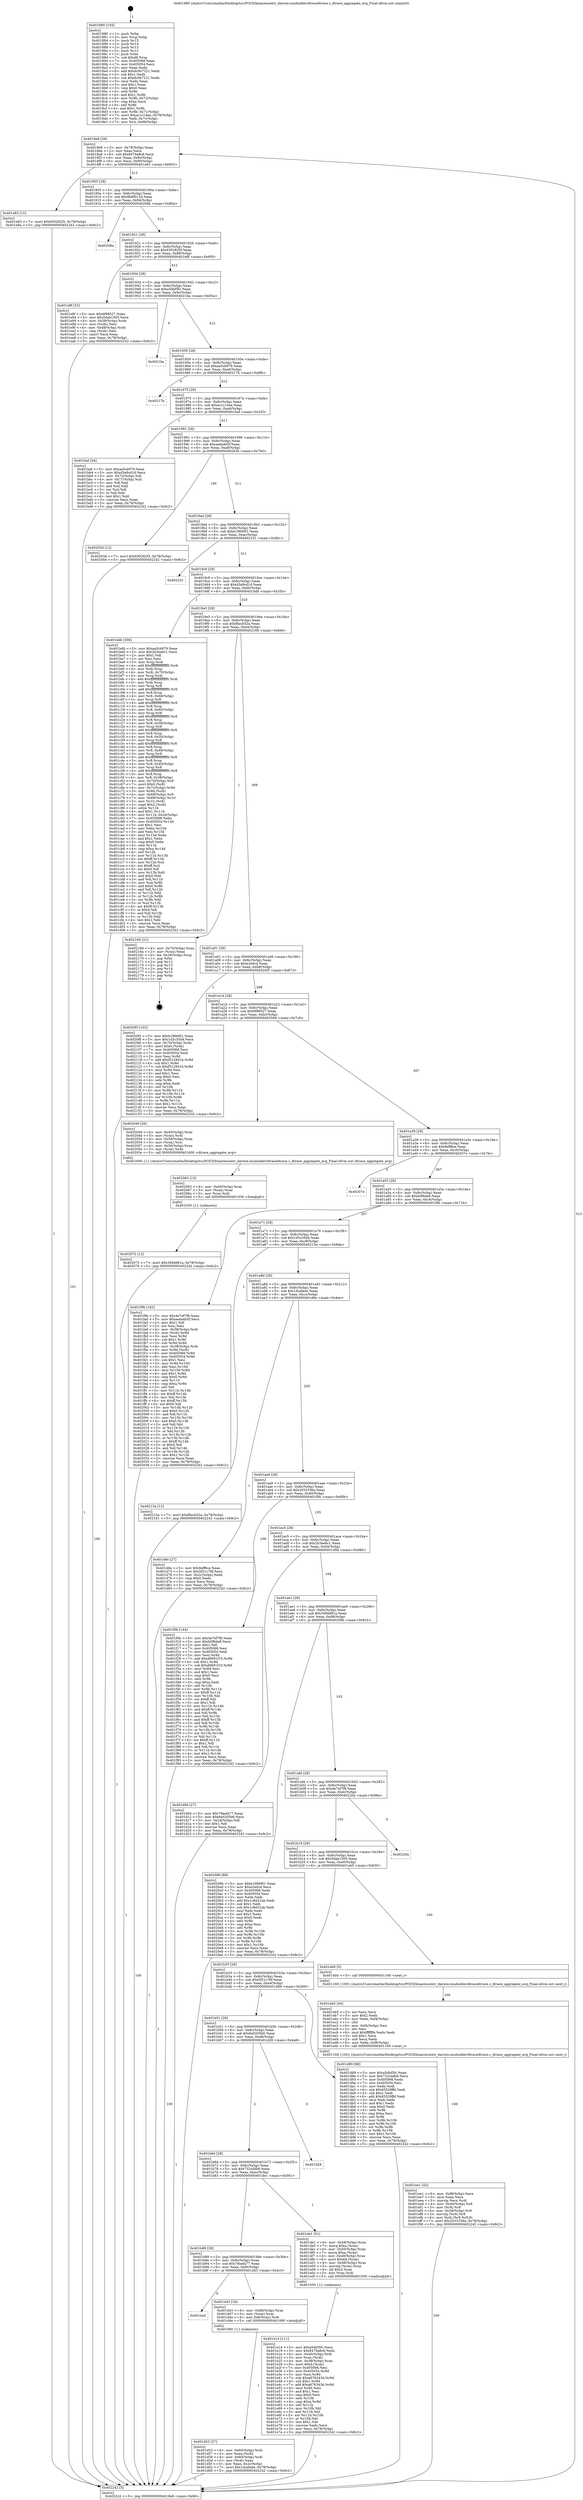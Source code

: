 digraph "0x401880" {
  label = "0x401880 (/mnt/c/Users/mathe/Desktop/tcc/POCII/binaries/extr_darwin-xnubsddevdtracedtrace.c_dtrace_aggregate_avg_Final-ollvm.out::main(0))"
  labelloc = "t"
  node[shape=record]

  Entry [label="",width=0.3,height=0.3,shape=circle,fillcolor=black,style=filled]
  "0x4018e8" [label="{
     0x4018e8 [29]\l
     | [instrs]\l
     &nbsp;&nbsp;0x4018e8 \<+3\>: mov -0x78(%rbp),%eax\l
     &nbsp;&nbsp;0x4018eb \<+2\>: mov %eax,%ecx\l
     &nbsp;&nbsp;0x4018ed \<+6\>: sub $0x8479a8c8,%ecx\l
     &nbsp;&nbsp;0x4018f3 \<+6\>: mov %eax,-0x8c(%rbp)\l
     &nbsp;&nbsp;0x4018f9 \<+6\>: mov %ecx,-0x90(%rbp)\l
     &nbsp;&nbsp;0x4018ff \<+6\>: je 0000000000401e83 \<main+0x603\>\l
  }"]
  "0x401e83" [label="{
     0x401e83 [12]\l
     | [instrs]\l
     &nbsp;&nbsp;0x401e83 \<+7\>: movl $0x930282f3,-0x78(%rbp)\l
     &nbsp;&nbsp;0x401e8a \<+5\>: jmp 0000000000402242 \<main+0x9c2\>\l
  }"]
  "0x401905" [label="{
     0x401905 [28]\l
     | [instrs]\l
     &nbsp;&nbsp;0x401905 \<+5\>: jmp 000000000040190a \<main+0x8a\>\l
     &nbsp;&nbsp;0x40190a \<+6\>: mov -0x8c(%rbp),%eax\l
     &nbsp;&nbsp;0x401910 \<+5\>: sub $0x8b8f013d,%eax\l
     &nbsp;&nbsp;0x401915 \<+6\>: mov %eax,-0x94(%rbp)\l
     &nbsp;&nbsp;0x40191b \<+6\>: je 000000000040208a \<main+0x80a\>\l
  }"]
  Exit [label="",width=0.3,height=0.3,shape=circle,fillcolor=black,style=filled,peripheries=2]
  "0x40208a" [label="{
     0x40208a\l
  }", style=dashed]
  "0x401921" [label="{
     0x401921 [28]\l
     | [instrs]\l
     &nbsp;&nbsp;0x401921 \<+5\>: jmp 0000000000401926 \<main+0xa6\>\l
     &nbsp;&nbsp;0x401926 \<+6\>: mov -0x8c(%rbp),%eax\l
     &nbsp;&nbsp;0x40192c \<+5\>: sub $0x930282f3,%eax\l
     &nbsp;&nbsp;0x401931 \<+6\>: mov %eax,-0x98(%rbp)\l
     &nbsp;&nbsp;0x401937 \<+6\>: je 0000000000401e8f \<main+0x60f\>\l
  }"]
  "0x402072" [label="{
     0x402072 [12]\l
     | [instrs]\l
     &nbsp;&nbsp;0x402072 \<+7\>: movl $0x349dd81a,-0x78(%rbp)\l
     &nbsp;&nbsp;0x402079 \<+5\>: jmp 0000000000402242 \<main+0x9c2\>\l
  }"]
  "0x401e8f" [label="{
     0x401e8f [33]\l
     | [instrs]\l
     &nbsp;&nbsp;0x401e8f \<+5\>: mov $0x6f98527,%eax\l
     &nbsp;&nbsp;0x401e94 \<+5\>: mov $0x5dab1505,%ecx\l
     &nbsp;&nbsp;0x401e99 \<+4\>: mov -0x38(%rbp),%rdx\l
     &nbsp;&nbsp;0x401e9d \<+2\>: mov (%rdx),%esi\l
     &nbsp;&nbsp;0x401e9f \<+4\>: mov -0x48(%rbp),%rdx\l
     &nbsp;&nbsp;0x401ea3 \<+2\>: cmp (%rdx),%esi\l
     &nbsp;&nbsp;0x401ea5 \<+3\>: cmovl %ecx,%eax\l
     &nbsp;&nbsp;0x401ea8 \<+3\>: mov %eax,-0x78(%rbp)\l
     &nbsp;&nbsp;0x401eab \<+5\>: jmp 0000000000402242 \<main+0x9c2\>\l
  }"]
  "0x40193d" [label="{
     0x40193d [28]\l
     | [instrs]\l
     &nbsp;&nbsp;0x40193d \<+5\>: jmp 0000000000401942 \<main+0xc2\>\l
     &nbsp;&nbsp;0x401942 \<+6\>: mov -0x8c(%rbp),%eax\l
     &nbsp;&nbsp;0x401948 \<+5\>: sub $0xa5dbf5fc,%eax\l
     &nbsp;&nbsp;0x40194d \<+6\>: mov %eax,-0x9c(%rbp)\l
     &nbsp;&nbsp;0x401953 \<+6\>: je 00000000004021ba \<main+0x93a\>\l
  }"]
  "0x402063" [label="{
     0x402063 [15]\l
     | [instrs]\l
     &nbsp;&nbsp;0x402063 \<+4\>: mov -0x40(%rbp),%rax\l
     &nbsp;&nbsp;0x402067 \<+3\>: mov (%rax),%rax\l
     &nbsp;&nbsp;0x40206a \<+3\>: mov %rax,%rdi\l
     &nbsp;&nbsp;0x40206d \<+5\>: call 0000000000401030 \<free@plt\>\l
     | [calls]\l
     &nbsp;&nbsp;0x401030 \{1\} (unknown)\l
  }"]
  "0x4021ba" [label="{
     0x4021ba\l
  }", style=dashed]
  "0x401959" [label="{
     0x401959 [28]\l
     | [instrs]\l
     &nbsp;&nbsp;0x401959 \<+5\>: jmp 000000000040195e \<main+0xde\>\l
     &nbsp;&nbsp;0x40195e \<+6\>: mov -0x8c(%rbp),%eax\l
     &nbsp;&nbsp;0x401964 \<+5\>: sub $0xaa5cb979,%eax\l
     &nbsp;&nbsp;0x401969 \<+6\>: mov %eax,-0xa0(%rbp)\l
     &nbsp;&nbsp;0x40196f \<+6\>: je 000000000040217b \<main+0x8fb\>\l
  }"]
  "0x401ee1" [label="{
     0x401ee1 [42]\l
     | [instrs]\l
     &nbsp;&nbsp;0x401ee1 \<+6\>: mov -0xf8(%rbp),%ecx\l
     &nbsp;&nbsp;0x401ee7 \<+3\>: imul %eax,%ecx\l
     &nbsp;&nbsp;0x401eea \<+3\>: movslq %ecx,%rdi\l
     &nbsp;&nbsp;0x401eed \<+4\>: mov -0x40(%rbp),%r8\l
     &nbsp;&nbsp;0x401ef1 \<+3\>: mov (%r8),%r8\l
     &nbsp;&nbsp;0x401ef4 \<+4\>: mov -0x38(%rbp),%r9\l
     &nbsp;&nbsp;0x401ef8 \<+3\>: movslq (%r9),%r9\l
     &nbsp;&nbsp;0x401efb \<+4\>: mov %rdi,(%r8,%r9,8)\l
     &nbsp;&nbsp;0x401eff \<+7\>: movl $0x2033336a,-0x78(%rbp)\l
     &nbsp;&nbsp;0x401f06 \<+5\>: jmp 0000000000402242 \<main+0x9c2\>\l
  }"]
  "0x40217b" [label="{
     0x40217b\l
  }", style=dashed]
  "0x401975" [label="{
     0x401975 [28]\l
     | [instrs]\l
     &nbsp;&nbsp;0x401975 \<+5\>: jmp 000000000040197a \<main+0xfa\>\l
     &nbsp;&nbsp;0x40197a \<+6\>: mov -0x8c(%rbp),%eax\l
     &nbsp;&nbsp;0x401980 \<+5\>: sub $0xac1c14ee,%eax\l
     &nbsp;&nbsp;0x401985 \<+6\>: mov %eax,-0xa4(%rbp)\l
     &nbsp;&nbsp;0x40198b \<+6\>: je 0000000000401baf \<main+0x32f\>\l
  }"]
  "0x401eb5" [label="{
     0x401eb5 [44]\l
     | [instrs]\l
     &nbsp;&nbsp;0x401eb5 \<+2\>: xor %ecx,%ecx\l
     &nbsp;&nbsp;0x401eb7 \<+5\>: mov $0x2,%edx\l
     &nbsp;&nbsp;0x401ebc \<+6\>: mov %edx,-0xf4(%rbp)\l
     &nbsp;&nbsp;0x401ec2 \<+1\>: cltd\l
     &nbsp;&nbsp;0x401ec3 \<+6\>: mov -0xf4(%rbp),%esi\l
     &nbsp;&nbsp;0x401ec9 \<+2\>: idiv %esi\l
     &nbsp;&nbsp;0x401ecb \<+6\>: imul $0xfffffffe,%edx,%edx\l
     &nbsp;&nbsp;0x401ed1 \<+3\>: sub $0x1,%ecx\l
     &nbsp;&nbsp;0x401ed4 \<+2\>: sub %ecx,%edx\l
     &nbsp;&nbsp;0x401ed6 \<+6\>: mov %edx,-0xf8(%rbp)\l
     &nbsp;&nbsp;0x401edc \<+5\>: call 0000000000401160 \<next_i\>\l
     | [calls]\l
     &nbsp;&nbsp;0x401160 \{100\} (/mnt/c/Users/mathe/Desktop/tcc/POCII/binaries/extr_darwin-xnubsddevdtracedtrace.c_dtrace_aggregate_avg_Final-ollvm.out::next_i)\l
  }"]
  "0x401baf" [label="{
     0x401baf [44]\l
     | [instrs]\l
     &nbsp;&nbsp;0x401baf \<+5\>: mov $0xaa5cb979,%eax\l
     &nbsp;&nbsp;0x401bb4 \<+5\>: mov $0xd3a9cd1d,%ecx\l
     &nbsp;&nbsp;0x401bb9 \<+3\>: mov -0x72(%rbp),%dl\l
     &nbsp;&nbsp;0x401bbc \<+4\>: mov -0x71(%rbp),%sil\l
     &nbsp;&nbsp;0x401bc0 \<+3\>: mov %dl,%dil\l
     &nbsp;&nbsp;0x401bc3 \<+3\>: and %sil,%dil\l
     &nbsp;&nbsp;0x401bc6 \<+3\>: xor %sil,%dl\l
     &nbsp;&nbsp;0x401bc9 \<+3\>: or %dl,%dil\l
     &nbsp;&nbsp;0x401bcc \<+4\>: test $0x1,%dil\l
     &nbsp;&nbsp;0x401bd0 \<+3\>: cmovne %ecx,%eax\l
     &nbsp;&nbsp;0x401bd3 \<+3\>: mov %eax,-0x78(%rbp)\l
     &nbsp;&nbsp;0x401bd6 \<+5\>: jmp 0000000000402242 \<main+0x9c2\>\l
  }"]
  "0x401991" [label="{
     0x401991 [28]\l
     | [instrs]\l
     &nbsp;&nbsp;0x401991 \<+5\>: jmp 0000000000401996 \<main+0x116\>\l
     &nbsp;&nbsp;0x401996 \<+6\>: mov -0x8c(%rbp),%eax\l
     &nbsp;&nbsp;0x40199c \<+5\>: sub $0xaeda4b5f,%eax\l
     &nbsp;&nbsp;0x4019a1 \<+6\>: mov %eax,-0xa8(%rbp)\l
     &nbsp;&nbsp;0x4019a7 \<+6\>: je 000000000040203d \<main+0x7bd\>\l
  }"]
  "0x402242" [label="{
     0x402242 [5]\l
     | [instrs]\l
     &nbsp;&nbsp;0x402242 \<+5\>: jmp 00000000004018e8 \<main+0x68\>\l
  }"]
  "0x401880" [label="{
     0x401880 [104]\l
     | [instrs]\l
     &nbsp;&nbsp;0x401880 \<+1\>: push %rbp\l
     &nbsp;&nbsp;0x401881 \<+3\>: mov %rsp,%rbp\l
     &nbsp;&nbsp;0x401884 \<+2\>: push %r15\l
     &nbsp;&nbsp;0x401886 \<+2\>: push %r14\l
     &nbsp;&nbsp;0x401888 \<+2\>: push %r13\l
     &nbsp;&nbsp;0x40188a \<+2\>: push %r12\l
     &nbsp;&nbsp;0x40188c \<+1\>: push %rbx\l
     &nbsp;&nbsp;0x40188d \<+7\>: sub $0xd8,%rsp\l
     &nbsp;&nbsp;0x401894 \<+7\>: mov 0x405068,%eax\l
     &nbsp;&nbsp;0x40189b \<+7\>: mov 0x405054,%ecx\l
     &nbsp;&nbsp;0x4018a2 \<+2\>: mov %eax,%edx\l
     &nbsp;&nbsp;0x4018a4 \<+6\>: add $0xdc0b7221,%edx\l
     &nbsp;&nbsp;0x4018aa \<+3\>: sub $0x1,%edx\l
     &nbsp;&nbsp;0x4018ad \<+6\>: sub $0xdc0b7221,%edx\l
     &nbsp;&nbsp;0x4018b3 \<+3\>: imul %edx,%eax\l
     &nbsp;&nbsp;0x4018b6 \<+3\>: and $0x1,%eax\l
     &nbsp;&nbsp;0x4018b9 \<+3\>: cmp $0x0,%eax\l
     &nbsp;&nbsp;0x4018bc \<+4\>: sete %r8b\l
     &nbsp;&nbsp;0x4018c0 \<+4\>: and $0x1,%r8b\l
     &nbsp;&nbsp;0x4018c4 \<+4\>: mov %r8b,-0x72(%rbp)\l
     &nbsp;&nbsp;0x4018c8 \<+3\>: cmp $0xa,%ecx\l
     &nbsp;&nbsp;0x4018cb \<+4\>: setl %r8b\l
     &nbsp;&nbsp;0x4018cf \<+4\>: and $0x1,%r8b\l
     &nbsp;&nbsp;0x4018d3 \<+4\>: mov %r8b,-0x71(%rbp)\l
     &nbsp;&nbsp;0x4018d7 \<+7\>: movl $0xac1c14ee,-0x78(%rbp)\l
     &nbsp;&nbsp;0x4018de \<+3\>: mov %edi,-0x7c(%rbp)\l
     &nbsp;&nbsp;0x4018e1 \<+7\>: mov %rsi,-0x88(%rbp)\l
  }"]
  "0x401e14" [label="{
     0x401e14 [111]\l
     | [instrs]\l
     &nbsp;&nbsp;0x401e14 \<+5\>: mov $0xa5dbf5fc,%ecx\l
     &nbsp;&nbsp;0x401e19 \<+5\>: mov $0x8479a8c8,%edx\l
     &nbsp;&nbsp;0x401e1e \<+4\>: mov -0x40(%rbp),%rdi\l
     &nbsp;&nbsp;0x401e22 \<+3\>: mov %rax,(%rdi)\l
     &nbsp;&nbsp;0x401e25 \<+4\>: mov -0x38(%rbp),%rax\l
     &nbsp;&nbsp;0x401e29 \<+6\>: movl $0x0,(%rax)\l
     &nbsp;&nbsp;0x401e2f \<+7\>: mov 0x405068,%esi\l
     &nbsp;&nbsp;0x401e36 \<+8\>: mov 0x405054,%r8d\l
     &nbsp;&nbsp;0x401e3e \<+3\>: mov %esi,%r9d\l
     &nbsp;&nbsp;0x401e41 \<+7\>: sub $0xa676343d,%r9d\l
     &nbsp;&nbsp;0x401e48 \<+4\>: sub $0x1,%r9d\l
     &nbsp;&nbsp;0x401e4c \<+7\>: add $0xa676343d,%r9d\l
     &nbsp;&nbsp;0x401e53 \<+4\>: imul %r9d,%esi\l
     &nbsp;&nbsp;0x401e57 \<+3\>: and $0x1,%esi\l
     &nbsp;&nbsp;0x401e5a \<+3\>: cmp $0x0,%esi\l
     &nbsp;&nbsp;0x401e5d \<+4\>: sete %r10b\l
     &nbsp;&nbsp;0x401e61 \<+4\>: cmp $0xa,%r8d\l
     &nbsp;&nbsp;0x401e65 \<+4\>: setl %r11b\l
     &nbsp;&nbsp;0x401e69 \<+3\>: mov %r10b,%bl\l
     &nbsp;&nbsp;0x401e6c \<+3\>: and %r11b,%bl\l
     &nbsp;&nbsp;0x401e6f \<+3\>: xor %r11b,%r10b\l
     &nbsp;&nbsp;0x401e72 \<+3\>: or %r10b,%bl\l
     &nbsp;&nbsp;0x401e75 \<+3\>: test $0x1,%bl\l
     &nbsp;&nbsp;0x401e78 \<+3\>: cmovne %edx,%ecx\l
     &nbsp;&nbsp;0x401e7b \<+3\>: mov %ecx,-0x78(%rbp)\l
     &nbsp;&nbsp;0x401e7e \<+5\>: jmp 0000000000402242 \<main+0x9c2\>\l
  }"]
  "0x40203d" [label="{
     0x40203d [12]\l
     | [instrs]\l
     &nbsp;&nbsp;0x40203d \<+7\>: movl $0x930282f3,-0x78(%rbp)\l
     &nbsp;&nbsp;0x402044 \<+5\>: jmp 0000000000402242 \<main+0x9c2\>\l
  }"]
  "0x4019ad" [label="{
     0x4019ad [28]\l
     | [instrs]\l
     &nbsp;&nbsp;0x4019ad \<+5\>: jmp 00000000004019b2 \<main+0x132\>\l
     &nbsp;&nbsp;0x4019b2 \<+6\>: mov -0x8c(%rbp),%eax\l
     &nbsp;&nbsp;0x4019b8 \<+5\>: sub $0xb1966f01,%eax\l
     &nbsp;&nbsp;0x4019bd \<+6\>: mov %eax,-0xac(%rbp)\l
     &nbsp;&nbsp;0x4019c3 \<+6\>: je 0000000000402231 \<main+0x9b1\>\l
  }"]
  "0x401d53" [label="{
     0x401d53 [27]\l
     | [instrs]\l
     &nbsp;&nbsp;0x401d53 \<+4\>: mov -0x60(%rbp),%rdi\l
     &nbsp;&nbsp;0x401d57 \<+2\>: mov %eax,(%rdi)\l
     &nbsp;&nbsp;0x401d59 \<+4\>: mov -0x60(%rbp),%rdi\l
     &nbsp;&nbsp;0x401d5d \<+2\>: mov (%rdi),%eax\l
     &nbsp;&nbsp;0x401d5f \<+3\>: mov %eax,-0x2c(%rbp)\l
     &nbsp;&nbsp;0x401d62 \<+7\>: movl $0x1dcafade,-0x78(%rbp)\l
     &nbsp;&nbsp;0x401d69 \<+5\>: jmp 0000000000402242 \<main+0x9c2\>\l
  }"]
  "0x402231" [label="{
     0x402231\l
  }", style=dashed]
  "0x4019c9" [label="{
     0x4019c9 [28]\l
     | [instrs]\l
     &nbsp;&nbsp;0x4019c9 \<+5\>: jmp 00000000004019ce \<main+0x14e\>\l
     &nbsp;&nbsp;0x4019ce \<+6\>: mov -0x8c(%rbp),%eax\l
     &nbsp;&nbsp;0x4019d4 \<+5\>: sub $0xd3a9cd1d,%eax\l
     &nbsp;&nbsp;0x4019d9 \<+6\>: mov %eax,-0xb0(%rbp)\l
     &nbsp;&nbsp;0x4019df \<+6\>: je 0000000000401bdb \<main+0x35b\>\l
  }"]
  "0x401ba5" [label="{
     0x401ba5\l
  }", style=dashed]
  "0x401bdb" [label="{
     0x401bdb [306]\l
     | [instrs]\l
     &nbsp;&nbsp;0x401bdb \<+5\>: mov $0xaa5cb979,%eax\l
     &nbsp;&nbsp;0x401be0 \<+5\>: mov $0x2b3ea6c1,%ecx\l
     &nbsp;&nbsp;0x401be5 \<+2\>: mov $0x1,%dl\l
     &nbsp;&nbsp;0x401be7 \<+2\>: xor %esi,%esi\l
     &nbsp;&nbsp;0x401be9 \<+3\>: mov %rsp,%rdi\l
     &nbsp;&nbsp;0x401bec \<+4\>: add $0xfffffffffffffff0,%rdi\l
     &nbsp;&nbsp;0x401bf0 \<+3\>: mov %rdi,%rsp\l
     &nbsp;&nbsp;0x401bf3 \<+4\>: mov %rdi,-0x70(%rbp)\l
     &nbsp;&nbsp;0x401bf7 \<+3\>: mov %rsp,%rdi\l
     &nbsp;&nbsp;0x401bfa \<+4\>: add $0xfffffffffffffff0,%rdi\l
     &nbsp;&nbsp;0x401bfe \<+3\>: mov %rdi,%rsp\l
     &nbsp;&nbsp;0x401c01 \<+3\>: mov %rsp,%r8\l
     &nbsp;&nbsp;0x401c04 \<+4\>: add $0xfffffffffffffff0,%r8\l
     &nbsp;&nbsp;0x401c08 \<+3\>: mov %r8,%rsp\l
     &nbsp;&nbsp;0x401c0b \<+4\>: mov %r8,-0x68(%rbp)\l
     &nbsp;&nbsp;0x401c0f \<+3\>: mov %rsp,%r8\l
     &nbsp;&nbsp;0x401c12 \<+4\>: add $0xfffffffffffffff0,%r8\l
     &nbsp;&nbsp;0x401c16 \<+3\>: mov %r8,%rsp\l
     &nbsp;&nbsp;0x401c19 \<+4\>: mov %r8,-0x60(%rbp)\l
     &nbsp;&nbsp;0x401c1d \<+3\>: mov %rsp,%r8\l
     &nbsp;&nbsp;0x401c20 \<+4\>: add $0xfffffffffffffff0,%r8\l
     &nbsp;&nbsp;0x401c24 \<+3\>: mov %r8,%rsp\l
     &nbsp;&nbsp;0x401c27 \<+4\>: mov %r8,-0x58(%rbp)\l
     &nbsp;&nbsp;0x401c2b \<+3\>: mov %rsp,%r8\l
     &nbsp;&nbsp;0x401c2e \<+4\>: add $0xfffffffffffffff0,%r8\l
     &nbsp;&nbsp;0x401c32 \<+3\>: mov %r8,%rsp\l
     &nbsp;&nbsp;0x401c35 \<+4\>: mov %r8,-0x50(%rbp)\l
     &nbsp;&nbsp;0x401c39 \<+3\>: mov %rsp,%r8\l
     &nbsp;&nbsp;0x401c3c \<+4\>: add $0xfffffffffffffff0,%r8\l
     &nbsp;&nbsp;0x401c40 \<+3\>: mov %r8,%rsp\l
     &nbsp;&nbsp;0x401c43 \<+4\>: mov %r8,-0x48(%rbp)\l
     &nbsp;&nbsp;0x401c47 \<+3\>: mov %rsp,%r8\l
     &nbsp;&nbsp;0x401c4a \<+4\>: add $0xfffffffffffffff0,%r8\l
     &nbsp;&nbsp;0x401c4e \<+3\>: mov %r8,%rsp\l
     &nbsp;&nbsp;0x401c51 \<+4\>: mov %r8,-0x40(%rbp)\l
     &nbsp;&nbsp;0x401c55 \<+3\>: mov %rsp,%r8\l
     &nbsp;&nbsp;0x401c58 \<+4\>: add $0xfffffffffffffff0,%r8\l
     &nbsp;&nbsp;0x401c5c \<+3\>: mov %r8,%rsp\l
     &nbsp;&nbsp;0x401c5f \<+4\>: mov %r8,-0x38(%rbp)\l
     &nbsp;&nbsp;0x401c63 \<+4\>: mov -0x70(%rbp),%r8\l
     &nbsp;&nbsp;0x401c67 \<+7\>: movl $0x0,(%r8)\l
     &nbsp;&nbsp;0x401c6e \<+4\>: mov -0x7c(%rbp),%r9d\l
     &nbsp;&nbsp;0x401c72 \<+3\>: mov %r9d,(%rdi)\l
     &nbsp;&nbsp;0x401c75 \<+4\>: mov -0x68(%rbp),%r8\l
     &nbsp;&nbsp;0x401c79 \<+7\>: mov -0x88(%rbp),%r10\l
     &nbsp;&nbsp;0x401c80 \<+3\>: mov %r10,(%r8)\l
     &nbsp;&nbsp;0x401c83 \<+3\>: cmpl $0x2,(%rdi)\l
     &nbsp;&nbsp;0x401c86 \<+4\>: setne %r11b\l
     &nbsp;&nbsp;0x401c8a \<+4\>: and $0x1,%r11b\l
     &nbsp;&nbsp;0x401c8e \<+4\>: mov %r11b,-0x2d(%rbp)\l
     &nbsp;&nbsp;0x401c92 \<+7\>: mov 0x405068,%ebx\l
     &nbsp;&nbsp;0x401c99 \<+8\>: mov 0x405054,%r14d\l
     &nbsp;&nbsp;0x401ca1 \<+3\>: sub $0x1,%esi\l
     &nbsp;&nbsp;0x401ca4 \<+3\>: mov %ebx,%r15d\l
     &nbsp;&nbsp;0x401ca7 \<+3\>: add %esi,%r15d\l
     &nbsp;&nbsp;0x401caa \<+4\>: imul %r15d,%ebx\l
     &nbsp;&nbsp;0x401cae \<+3\>: and $0x1,%ebx\l
     &nbsp;&nbsp;0x401cb1 \<+3\>: cmp $0x0,%ebx\l
     &nbsp;&nbsp;0x401cb4 \<+4\>: sete %r11b\l
     &nbsp;&nbsp;0x401cb8 \<+4\>: cmp $0xa,%r14d\l
     &nbsp;&nbsp;0x401cbc \<+4\>: setl %r12b\l
     &nbsp;&nbsp;0x401cc0 \<+3\>: mov %r11b,%r13b\l
     &nbsp;&nbsp;0x401cc3 \<+4\>: xor $0xff,%r13b\l
     &nbsp;&nbsp;0x401cc7 \<+3\>: mov %r12b,%sil\l
     &nbsp;&nbsp;0x401cca \<+4\>: xor $0xff,%sil\l
     &nbsp;&nbsp;0x401cce \<+3\>: xor $0x0,%dl\l
     &nbsp;&nbsp;0x401cd1 \<+3\>: mov %r13b,%dil\l
     &nbsp;&nbsp;0x401cd4 \<+4\>: and $0x0,%dil\l
     &nbsp;&nbsp;0x401cd8 \<+3\>: and %dl,%r11b\l
     &nbsp;&nbsp;0x401cdb \<+3\>: mov %sil,%r8b\l
     &nbsp;&nbsp;0x401cde \<+4\>: and $0x0,%r8b\l
     &nbsp;&nbsp;0x401ce2 \<+3\>: and %dl,%r12b\l
     &nbsp;&nbsp;0x401ce5 \<+3\>: or %r11b,%dil\l
     &nbsp;&nbsp;0x401ce8 \<+3\>: or %r12b,%r8b\l
     &nbsp;&nbsp;0x401ceb \<+3\>: xor %r8b,%dil\l
     &nbsp;&nbsp;0x401cee \<+3\>: or %sil,%r13b\l
     &nbsp;&nbsp;0x401cf1 \<+4\>: xor $0xff,%r13b\l
     &nbsp;&nbsp;0x401cf5 \<+3\>: or $0x0,%dl\l
     &nbsp;&nbsp;0x401cf8 \<+3\>: and %dl,%r13b\l
     &nbsp;&nbsp;0x401cfb \<+3\>: or %r13b,%dil\l
     &nbsp;&nbsp;0x401cfe \<+4\>: test $0x1,%dil\l
     &nbsp;&nbsp;0x401d02 \<+3\>: cmovne %ecx,%eax\l
     &nbsp;&nbsp;0x401d05 \<+3\>: mov %eax,-0x78(%rbp)\l
     &nbsp;&nbsp;0x401d08 \<+5\>: jmp 0000000000402242 \<main+0x9c2\>\l
  }"]
  "0x4019e5" [label="{
     0x4019e5 [28]\l
     | [instrs]\l
     &nbsp;&nbsp;0x4019e5 \<+5\>: jmp 00000000004019ea \<main+0x16a\>\l
     &nbsp;&nbsp;0x4019ea \<+6\>: mov -0x8c(%rbp),%eax\l
     &nbsp;&nbsp;0x4019f0 \<+5\>: sub $0xf8acb52a,%eax\l
     &nbsp;&nbsp;0x4019f5 \<+6\>: mov %eax,-0xb4(%rbp)\l
     &nbsp;&nbsp;0x4019fb \<+6\>: je 0000000000402166 \<main+0x8e6\>\l
  }"]
  "0x401d43" [label="{
     0x401d43 [16]\l
     | [instrs]\l
     &nbsp;&nbsp;0x401d43 \<+4\>: mov -0x68(%rbp),%rax\l
     &nbsp;&nbsp;0x401d47 \<+3\>: mov (%rax),%rax\l
     &nbsp;&nbsp;0x401d4a \<+4\>: mov 0x8(%rax),%rdi\l
     &nbsp;&nbsp;0x401d4e \<+5\>: call 0000000000401060 \<atoi@plt\>\l
     | [calls]\l
     &nbsp;&nbsp;0x401060 \{1\} (unknown)\l
  }"]
  "0x401b89" [label="{
     0x401b89 [28]\l
     | [instrs]\l
     &nbsp;&nbsp;0x401b89 \<+5\>: jmp 0000000000401b8e \<main+0x30e\>\l
     &nbsp;&nbsp;0x401b8e \<+6\>: mov -0x8c(%rbp),%eax\l
     &nbsp;&nbsp;0x401b94 \<+5\>: sub $0x79aefa77,%eax\l
     &nbsp;&nbsp;0x401b99 \<+6\>: mov %eax,-0xf0(%rbp)\l
     &nbsp;&nbsp;0x401b9f \<+6\>: je 0000000000401d43 \<main+0x4c3\>\l
  }"]
  "0x402166" [label="{
     0x402166 [21]\l
     | [instrs]\l
     &nbsp;&nbsp;0x402166 \<+4\>: mov -0x70(%rbp),%rax\l
     &nbsp;&nbsp;0x40216a \<+2\>: mov (%rax),%eax\l
     &nbsp;&nbsp;0x40216c \<+4\>: lea -0x28(%rbp),%rsp\l
     &nbsp;&nbsp;0x402170 \<+1\>: pop %rbx\l
     &nbsp;&nbsp;0x402171 \<+2\>: pop %r12\l
     &nbsp;&nbsp;0x402173 \<+2\>: pop %r13\l
     &nbsp;&nbsp;0x402175 \<+2\>: pop %r14\l
     &nbsp;&nbsp;0x402177 \<+2\>: pop %r15\l
     &nbsp;&nbsp;0x402179 \<+1\>: pop %rbp\l
     &nbsp;&nbsp;0x40217a \<+1\>: ret\l
  }"]
  "0x401a01" [label="{
     0x401a01 [28]\l
     | [instrs]\l
     &nbsp;&nbsp;0x401a01 \<+5\>: jmp 0000000000401a06 \<main+0x186\>\l
     &nbsp;&nbsp;0x401a06 \<+6\>: mov -0x8c(%rbp),%eax\l
     &nbsp;&nbsp;0x401a0c \<+5\>: sub $0xe2e0cd,%eax\l
     &nbsp;&nbsp;0x401a11 \<+6\>: mov %eax,-0xb8(%rbp)\l
     &nbsp;&nbsp;0x401a17 \<+6\>: je 00000000004020f3 \<main+0x873\>\l
  }"]
  "0x401de1" [label="{
     0x401de1 [51]\l
     | [instrs]\l
     &nbsp;&nbsp;0x401de1 \<+4\>: mov -0x58(%rbp),%rax\l
     &nbsp;&nbsp;0x401de5 \<+7\>: movq $0xa,(%rax)\l
     &nbsp;&nbsp;0x401dec \<+4\>: mov -0x50(%rbp),%rax\l
     &nbsp;&nbsp;0x401df0 \<+7\>: movq $0xa,(%rax)\l
     &nbsp;&nbsp;0x401df7 \<+4\>: mov -0x48(%rbp),%rax\l
     &nbsp;&nbsp;0x401dfb \<+6\>: movl $0x64,(%rax)\l
     &nbsp;&nbsp;0x401e01 \<+4\>: mov -0x48(%rbp),%rax\l
     &nbsp;&nbsp;0x401e05 \<+3\>: movslq (%rax),%rax\l
     &nbsp;&nbsp;0x401e08 \<+4\>: shl $0x3,%rax\l
     &nbsp;&nbsp;0x401e0c \<+3\>: mov %rax,%rdi\l
     &nbsp;&nbsp;0x401e0f \<+5\>: call 0000000000401050 \<malloc@plt\>\l
     | [calls]\l
     &nbsp;&nbsp;0x401050 \{1\} (unknown)\l
  }"]
  "0x4020f3" [label="{
     0x4020f3 [103]\l
     | [instrs]\l
     &nbsp;&nbsp;0x4020f3 \<+5\>: mov $0xb1966f01,%eax\l
     &nbsp;&nbsp;0x4020f8 \<+5\>: mov $0x1d3c35d4,%ecx\l
     &nbsp;&nbsp;0x4020fd \<+4\>: mov -0x70(%rbp),%rdx\l
     &nbsp;&nbsp;0x402101 \<+6\>: movl $0x0,(%rdx)\l
     &nbsp;&nbsp;0x402107 \<+7\>: mov 0x405068,%esi\l
     &nbsp;&nbsp;0x40210e \<+7\>: mov 0x405054,%edi\l
     &nbsp;&nbsp;0x402115 \<+3\>: mov %esi,%r8d\l
     &nbsp;&nbsp;0x402118 \<+7\>: add $0xf512941b,%r8d\l
     &nbsp;&nbsp;0x40211f \<+4\>: sub $0x1,%r8d\l
     &nbsp;&nbsp;0x402123 \<+7\>: sub $0xf512941b,%r8d\l
     &nbsp;&nbsp;0x40212a \<+4\>: imul %r8d,%esi\l
     &nbsp;&nbsp;0x40212e \<+3\>: and $0x1,%esi\l
     &nbsp;&nbsp;0x402131 \<+3\>: cmp $0x0,%esi\l
     &nbsp;&nbsp;0x402134 \<+4\>: sete %r9b\l
     &nbsp;&nbsp;0x402138 \<+3\>: cmp $0xa,%edi\l
     &nbsp;&nbsp;0x40213b \<+4\>: setl %r10b\l
     &nbsp;&nbsp;0x40213f \<+3\>: mov %r9b,%r11b\l
     &nbsp;&nbsp;0x402142 \<+3\>: and %r10b,%r11b\l
     &nbsp;&nbsp;0x402145 \<+3\>: xor %r10b,%r9b\l
     &nbsp;&nbsp;0x402148 \<+3\>: or %r9b,%r11b\l
     &nbsp;&nbsp;0x40214b \<+4\>: test $0x1,%r11b\l
     &nbsp;&nbsp;0x40214f \<+3\>: cmovne %ecx,%eax\l
     &nbsp;&nbsp;0x402152 \<+3\>: mov %eax,-0x78(%rbp)\l
     &nbsp;&nbsp;0x402155 \<+5\>: jmp 0000000000402242 \<main+0x9c2\>\l
  }"]
  "0x401a1d" [label="{
     0x401a1d [28]\l
     | [instrs]\l
     &nbsp;&nbsp;0x401a1d \<+5\>: jmp 0000000000401a22 \<main+0x1a2\>\l
     &nbsp;&nbsp;0x401a22 \<+6\>: mov -0x8c(%rbp),%eax\l
     &nbsp;&nbsp;0x401a28 \<+5\>: sub $0x6f98527,%eax\l
     &nbsp;&nbsp;0x401a2d \<+6\>: mov %eax,-0xbc(%rbp)\l
     &nbsp;&nbsp;0x401a33 \<+6\>: je 0000000000402049 \<main+0x7c9\>\l
  }"]
  "0x401b6d" [label="{
     0x401b6d [28]\l
     | [instrs]\l
     &nbsp;&nbsp;0x401b6d \<+5\>: jmp 0000000000401b72 \<main+0x2f2\>\l
     &nbsp;&nbsp;0x401b72 \<+6\>: mov -0x8c(%rbp),%eax\l
     &nbsp;&nbsp;0x401b78 \<+5\>: sub $0x732cddb6,%eax\l
     &nbsp;&nbsp;0x401b7d \<+6\>: mov %eax,-0xec(%rbp)\l
     &nbsp;&nbsp;0x401b83 \<+6\>: je 0000000000401de1 \<main+0x561\>\l
  }"]
  "0x402049" [label="{
     0x402049 [26]\l
     | [instrs]\l
     &nbsp;&nbsp;0x402049 \<+4\>: mov -0x40(%rbp),%rax\l
     &nbsp;&nbsp;0x40204d \<+3\>: mov (%rax),%rdi\l
     &nbsp;&nbsp;0x402050 \<+4\>: mov -0x58(%rbp),%rax\l
     &nbsp;&nbsp;0x402054 \<+3\>: mov (%rax),%rsi\l
     &nbsp;&nbsp;0x402057 \<+4\>: mov -0x50(%rbp),%rax\l
     &nbsp;&nbsp;0x40205b \<+3\>: mov (%rax),%rdx\l
     &nbsp;&nbsp;0x40205e \<+5\>: call 0000000000401600 \<dtrace_aggregate_avg\>\l
     | [calls]\l
     &nbsp;&nbsp;0x401600 \{1\} (/mnt/c/Users/mathe/Desktop/tcc/POCII/binaries/extr_darwin-xnubsddevdtracedtrace.c_dtrace_aggregate_avg_Final-ollvm.out::dtrace_aggregate_avg)\l
  }"]
  "0x401a39" [label="{
     0x401a39 [28]\l
     | [instrs]\l
     &nbsp;&nbsp;0x401a39 \<+5\>: jmp 0000000000401a3e \<main+0x1be\>\l
     &nbsp;&nbsp;0x401a3e \<+6\>: mov -0x8c(%rbp),%eax\l
     &nbsp;&nbsp;0x401a44 \<+5\>: sub $0x9eff8ce,%eax\l
     &nbsp;&nbsp;0x401a49 \<+6\>: mov %eax,-0xc0(%rbp)\l
     &nbsp;&nbsp;0x401a4f \<+6\>: je 000000000040207e \<main+0x7fe\>\l
  }"]
  "0x401d28" [label="{
     0x401d28\l
  }", style=dashed]
  "0x40207e" [label="{
     0x40207e\l
  }", style=dashed]
  "0x401a55" [label="{
     0x401a55 [28]\l
     | [instrs]\l
     &nbsp;&nbsp;0x401a55 \<+5\>: jmp 0000000000401a5a \<main+0x1da\>\l
     &nbsp;&nbsp;0x401a5a \<+6\>: mov -0x8c(%rbp),%eax\l
     &nbsp;&nbsp;0x401a60 \<+5\>: sub $0xb0f6de8,%eax\l
     &nbsp;&nbsp;0x401a65 \<+6\>: mov %eax,-0xc4(%rbp)\l
     &nbsp;&nbsp;0x401a6b \<+6\>: je 0000000000401f9b \<main+0x71b\>\l
  }"]
  "0x401b51" [label="{
     0x401b51 [28]\l
     | [instrs]\l
     &nbsp;&nbsp;0x401b51 \<+5\>: jmp 0000000000401b56 \<main+0x2d6\>\l
     &nbsp;&nbsp;0x401b56 \<+6\>: mov -0x8c(%rbp),%eax\l
     &nbsp;&nbsp;0x401b5c \<+5\>: sub $0x6a0205b6,%eax\l
     &nbsp;&nbsp;0x401b61 \<+6\>: mov %eax,-0xe8(%rbp)\l
     &nbsp;&nbsp;0x401b67 \<+6\>: je 0000000000401d28 \<main+0x4a8\>\l
  }"]
  "0x401f9b" [label="{
     0x401f9b [162]\l
     | [instrs]\l
     &nbsp;&nbsp;0x401f9b \<+5\>: mov $0x4e7ef7f8,%eax\l
     &nbsp;&nbsp;0x401fa0 \<+5\>: mov $0xaeda4b5f,%ecx\l
     &nbsp;&nbsp;0x401fa5 \<+2\>: mov $0x1,%dl\l
     &nbsp;&nbsp;0x401fa7 \<+2\>: xor %esi,%esi\l
     &nbsp;&nbsp;0x401fa9 \<+4\>: mov -0x38(%rbp),%rdi\l
     &nbsp;&nbsp;0x401fad \<+3\>: mov (%rdi),%r8d\l
     &nbsp;&nbsp;0x401fb0 \<+3\>: mov %esi,%r9d\l
     &nbsp;&nbsp;0x401fb3 \<+4\>: sub $0x1,%r9d\l
     &nbsp;&nbsp;0x401fb7 \<+3\>: sub %r9d,%r8d\l
     &nbsp;&nbsp;0x401fba \<+4\>: mov -0x38(%rbp),%rdi\l
     &nbsp;&nbsp;0x401fbe \<+3\>: mov %r8d,(%rdi)\l
     &nbsp;&nbsp;0x401fc1 \<+8\>: mov 0x405068,%r8d\l
     &nbsp;&nbsp;0x401fc9 \<+8\>: mov 0x405054,%r9d\l
     &nbsp;&nbsp;0x401fd1 \<+3\>: sub $0x1,%esi\l
     &nbsp;&nbsp;0x401fd4 \<+3\>: mov %r8d,%r10d\l
     &nbsp;&nbsp;0x401fd7 \<+3\>: add %esi,%r10d\l
     &nbsp;&nbsp;0x401fda \<+4\>: imul %r10d,%r8d\l
     &nbsp;&nbsp;0x401fde \<+4\>: and $0x1,%r8d\l
     &nbsp;&nbsp;0x401fe2 \<+4\>: cmp $0x0,%r8d\l
     &nbsp;&nbsp;0x401fe6 \<+4\>: sete %r11b\l
     &nbsp;&nbsp;0x401fea \<+4\>: cmp $0xa,%r9d\l
     &nbsp;&nbsp;0x401fee \<+3\>: setl %bl\l
     &nbsp;&nbsp;0x401ff1 \<+3\>: mov %r11b,%r14b\l
     &nbsp;&nbsp;0x401ff4 \<+4\>: xor $0xff,%r14b\l
     &nbsp;&nbsp;0x401ff8 \<+3\>: mov %bl,%r15b\l
     &nbsp;&nbsp;0x401ffb \<+4\>: xor $0xff,%r15b\l
     &nbsp;&nbsp;0x401fff \<+3\>: xor $0x0,%dl\l
     &nbsp;&nbsp;0x402002 \<+3\>: mov %r14b,%r12b\l
     &nbsp;&nbsp;0x402005 \<+4\>: and $0x0,%r12b\l
     &nbsp;&nbsp;0x402009 \<+3\>: and %dl,%r11b\l
     &nbsp;&nbsp;0x40200c \<+3\>: mov %r15b,%r13b\l
     &nbsp;&nbsp;0x40200f \<+4\>: and $0x0,%r13b\l
     &nbsp;&nbsp;0x402013 \<+2\>: and %dl,%bl\l
     &nbsp;&nbsp;0x402015 \<+3\>: or %r11b,%r12b\l
     &nbsp;&nbsp;0x402018 \<+3\>: or %bl,%r13b\l
     &nbsp;&nbsp;0x40201b \<+3\>: xor %r13b,%r12b\l
     &nbsp;&nbsp;0x40201e \<+3\>: or %r15b,%r14b\l
     &nbsp;&nbsp;0x402021 \<+4\>: xor $0xff,%r14b\l
     &nbsp;&nbsp;0x402025 \<+3\>: or $0x0,%dl\l
     &nbsp;&nbsp;0x402028 \<+3\>: and %dl,%r14b\l
     &nbsp;&nbsp;0x40202b \<+3\>: or %r14b,%r12b\l
     &nbsp;&nbsp;0x40202e \<+4\>: test $0x1,%r12b\l
     &nbsp;&nbsp;0x402032 \<+3\>: cmovne %ecx,%eax\l
     &nbsp;&nbsp;0x402035 \<+3\>: mov %eax,-0x78(%rbp)\l
     &nbsp;&nbsp;0x402038 \<+5\>: jmp 0000000000402242 \<main+0x9c2\>\l
  }"]
  "0x401a71" [label="{
     0x401a71 [28]\l
     | [instrs]\l
     &nbsp;&nbsp;0x401a71 \<+5\>: jmp 0000000000401a76 \<main+0x1f6\>\l
     &nbsp;&nbsp;0x401a76 \<+6\>: mov -0x8c(%rbp),%eax\l
     &nbsp;&nbsp;0x401a7c \<+5\>: sub $0x1d3c35d4,%eax\l
     &nbsp;&nbsp;0x401a81 \<+6\>: mov %eax,-0xc8(%rbp)\l
     &nbsp;&nbsp;0x401a87 \<+6\>: je 000000000040215a \<main+0x8da\>\l
  }"]
  "0x401d89" [label="{
     0x401d89 [88]\l
     | [instrs]\l
     &nbsp;&nbsp;0x401d89 \<+5\>: mov $0xa5dbf5fc,%eax\l
     &nbsp;&nbsp;0x401d8e \<+5\>: mov $0x732cddb6,%ecx\l
     &nbsp;&nbsp;0x401d93 \<+7\>: mov 0x405068,%edx\l
     &nbsp;&nbsp;0x401d9a \<+7\>: mov 0x405054,%esi\l
     &nbsp;&nbsp;0x401da1 \<+2\>: mov %edx,%edi\l
     &nbsp;&nbsp;0x401da3 \<+6\>: sub $0x65529ffd,%edi\l
     &nbsp;&nbsp;0x401da9 \<+3\>: sub $0x1,%edi\l
     &nbsp;&nbsp;0x401dac \<+6\>: add $0x65529ffd,%edi\l
     &nbsp;&nbsp;0x401db2 \<+3\>: imul %edi,%edx\l
     &nbsp;&nbsp;0x401db5 \<+3\>: and $0x1,%edx\l
     &nbsp;&nbsp;0x401db8 \<+3\>: cmp $0x0,%edx\l
     &nbsp;&nbsp;0x401dbb \<+4\>: sete %r8b\l
     &nbsp;&nbsp;0x401dbf \<+3\>: cmp $0xa,%esi\l
     &nbsp;&nbsp;0x401dc2 \<+4\>: setl %r9b\l
     &nbsp;&nbsp;0x401dc6 \<+3\>: mov %r8b,%r10b\l
     &nbsp;&nbsp;0x401dc9 \<+3\>: and %r9b,%r10b\l
     &nbsp;&nbsp;0x401dcc \<+3\>: xor %r9b,%r8b\l
     &nbsp;&nbsp;0x401dcf \<+3\>: or %r8b,%r10b\l
     &nbsp;&nbsp;0x401dd2 \<+4\>: test $0x1,%r10b\l
     &nbsp;&nbsp;0x401dd6 \<+3\>: cmovne %ecx,%eax\l
     &nbsp;&nbsp;0x401dd9 \<+3\>: mov %eax,-0x78(%rbp)\l
     &nbsp;&nbsp;0x401ddc \<+5\>: jmp 0000000000402242 \<main+0x9c2\>\l
  }"]
  "0x40215a" [label="{
     0x40215a [12]\l
     | [instrs]\l
     &nbsp;&nbsp;0x40215a \<+7\>: movl $0xf8acb52a,-0x78(%rbp)\l
     &nbsp;&nbsp;0x402161 \<+5\>: jmp 0000000000402242 \<main+0x9c2\>\l
  }"]
  "0x401a8d" [label="{
     0x401a8d [28]\l
     | [instrs]\l
     &nbsp;&nbsp;0x401a8d \<+5\>: jmp 0000000000401a92 \<main+0x212\>\l
     &nbsp;&nbsp;0x401a92 \<+6\>: mov -0x8c(%rbp),%eax\l
     &nbsp;&nbsp;0x401a98 \<+5\>: sub $0x1dcafade,%eax\l
     &nbsp;&nbsp;0x401a9d \<+6\>: mov %eax,-0xcc(%rbp)\l
     &nbsp;&nbsp;0x401aa3 \<+6\>: je 0000000000401d6e \<main+0x4ee\>\l
  }"]
  "0x401b35" [label="{
     0x401b35 [28]\l
     | [instrs]\l
     &nbsp;&nbsp;0x401b35 \<+5\>: jmp 0000000000401b3a \<main+0x2ba\>\l
     &nbsp;&nbsp;0x401b3a \<+6\>: mov -0x8c(%rbp),%eax\l
     &nbsp;&nbsp;0x401b40 \<+5\>: sub $0x5f21c76f,%eax\l
     &nbsp;&nbsp;0x401b45 \<+6\>: mov %eax,-0xe4(%rbp)\l
     &nbsp;&nbsp;0x401b4b \<+6\>: je 0000000000401d89 \<main+0x509\>\l
  }"]
  "0x401d6e" [label="{
     0x401d6e [27]\l
     | [instrs]\l
     &nbsp;&nbsp;0x401d6e \<+5\>: mov $0x9eff8ce,%eax\l
     &nbsp;&nbsp;0x401d73 \<+5\>: mov $0x5f21c76f,%ecx\l
     &nbsp;&nbsp;0x401d78 \<+3\>: mov -0x2c(%rbp),%edx\l
     &nbsp;&nbsp;0x401d7b \<+3\>: cmp $0x0,%edx\l
     &nbsp;&nbsp;0x401d7e \<+3\>: cmove %ecx,%eax\l
     &nbsp;&nbsp;0x401d81 \<+3\>: mov %eax,-0x78(%rbp)\l
     &nbsp;&nbsp;0x401d84 \<+5\>: jmp 0000000000402242 \<main+0x9c2\>\l
  }"]
  "0x401aa9" [label="{
     0x401aa9 [28]\l
     | [instrs]\l
     &nbsp;&nbsp;0x401aa9 \<+5\>: jmp 0000000000401aae \<main+0x22e\>\l
     &nbsp;&nbsp;0x401aae \<+6\>: mov -0x8c(%rbp),%eax\l
     &nbsp;&nbsp;0x401ab4 \<+5\>: sub $0x2033336a,%eax\l
     &nbsp;&nbsp;0x401ab9 \<+6\>: mov %eax,-0xd0(%rbp)\l
     &nbsp;&nbsp;0x401abf \<+6\>: je 0000000000401f0b \<main+0x68b\>\l
  }"]
  "0x401eb0" [label="{
     0x401eb0 [5]\l
     | [instrs]\l
     &nbsp;&nbsp;0x401eb0 \<+5\>: call 0000000000401160 \<next_i\>\l
     | [calls]\l
     &nbsp;&nbsp;0x401160 \{100\} (/mnt/c/Users/mathe/Desktop/tcc/POCII/binaries/extr_darwin-xnubsddevdtracedtrace.c_dtrace_aggregate_avg_Final-ollvm.out::next_i)\l
  }"]
  "0x401f0b" [label="{
     0x401f0b [144]\l
     | [instrs]\l
     &nbsp;&nbsp;0x401f0b \<+5\>: mov $0x4e7ef7f8,%eax\l
     &nbsp;&nbsp;0x401f10 \<+5\>: mov $0xb0f6de8,%ecx\l
     &nbsp;&nbsp;0x401f15 \<+2\>: mov $0x1,%dl\l
     &nbsp;&nbsp;0x401f17 \<+7\>: mov 0x405068,%esi\l
     &nbsp;&nbsp;0x401f1e \<+7\>: mov 0x405054,%edi\l
     &nbsp;&nbsp;0x401f25 \<+3\>: mov %esi,%r8d\l
     &nbsp;&nbsp;0x401f28 \<+7\>: add $0xd6691f10,%r8d\l
     &nbsp;&nbsp;0x401f2f \<+4\>: sub $0x1,%r8d\l
     &nbsp;&nbsp;0x401f33 \<+7\>: sub $0xd6691f10,%r8d\l
     &nbsp;&nbsp;0x401f3a \<+4\>: imul %r8d,%esi\l
     &nbsp;&nbsp;0x401f3e \<+3\>: and $0x1,%esi\l
     &nbsp;&nbsp;0x401f41 \<+3\>: cmp $0x0,%esi\l
     &nbsp;&nbsp;0x401f44 \<+4\>: sete %r9b\l
     &nbsp;&nbsp;0x401f48 \<+3\>: cmp $0xa,%edi\l
     &nbsp;&nbsp;0x401f4b \<+4\>: setl %r10b\l
     &nbsp;&nbsp;0x401f4f \<+3\>: mov %r9b,%r11b\l
     &nbsp;&nbsp;0x401f52 \<+4\>: xor $0xff,%r11b\l
     &nbsp;&nbsp;0x401f56 \<+3\>: mov %r10b,%bl\l
     &nbsp;&nbsp;0x401f59 \<+3\>: xor $0xff,%bl\l
     &nbsp;&nbsp;0x401f5c \<+3\>: xor $0x1,%dl\l
     &nbsp;&nbsp;0x401f5f \<+3\>: mov %r11b,%r14b\l
     &nbsp;&nbsp;0x401f62 \<+4\>: and $0xff,%r14b\l
     &nbsp;&nbsp;0x401f66 \<+3\>: and %dl,%r9b\l
     &nbsp;&nbsp;0x401f69 \<+3\>: mov %bl,%r15b\l
     &nbsp;&nbsp;0x401f6c \<+4\>: and $0xff,%r15b\l
     &nbsp;&nbsp;0x401f70 \<+3\>: and %dl,%r10b\l
     &nbsp;&nbsp;0x401f73 \<+3\>: or %r9b,%r14b\l
     &nbsp;&nbsp;0x401f76 \<+3\>: or %r10b,%r15b\l
     &nbsp;&nbsp;0x401f79 \<+3\>: xor %r15b,%r14b\l
     &nbsp;&nbsp;0x401f7c \<+3\>: or %bl,%r11b\l
     &nbsp;&nbsp;0x401f7f \<+4\>: xor $0xff,%r11b\l
     &nbsp;&nbsp;0x401f83 \<+3\>: or $0x1,%dl\l
     &nbsp;&nbsp;0x401f86 \<+3\>: and %dl,%r11b\l
     &nbsp;&nbsp;0x401f89 \<+3\>: or %r11b,%r14b\l
     &nbsp;&nbsp;0x401f8c \<+4\>: test $0x1,%r14b\l
     &nbsp;&nbsp;0x401f90 \<+3\>: cmovne %ecx,%eax\l
     &nbsp;&nbsp;0x401f93 \<+3\>: mov %eax,-0x78(%rbp)\l
     &nbsp;&nbsp;0x401f96 \<+5\>: jmp 0000000000402242 \<main+0x9c2\>\l
  }"]
  "0x401ac5" [label="{
     0x401ac5 [28]\l
     | [instrs]\l
     &nbsp;&nbsp;0x401ac5 \<+5\>: jmp 0000000000401aca \<main+0x24a\>\l
     &nbsp;&nbsp;0x401aca \<+6\>: mov -0x8c(%rbp),%eax\l
     &nbsp;&nbsp;0x401ad0 \<+5\>: sub $0x2b3ea6c1,%eax\l
     &nbsp;&nbsp;0x401ad5 \<+6\>: mov %eax,-0xd4(%rbp)\l
     &nbsp;&nbsp;0x401adb \<+6\>: je 0000000000401d0d \<main+0x48d\>\l
  }"]
  "0x401b19" [label="{
     0x401b19 [28]\l
     | [instrs]\l
     &nbsp;&nbsp;0x401b19 \<+5\>: jmp 0000000000401b1e \<main+0x29e\>\l
     &nbsp;&nbsp;0x401b1e \<+6\>: mov -0x8c(%rbp),%eax\l
     &nbsp;&nbsp;0x401b24 \<+5\>: sub $0x5dab1505,%eax\l
     &nbsp;&nbsp;0x401b29 \<+6\>: mov %eax,-0xe0(%rbp)\l
     &nbsp;&nbsp;0x401b2f \<+6\>: je 0000000000401eb0 \<main+0x630\>\l
  }"]
  "0x401d0d" [label="{
     0x401d0d [27]\l
     | [instrs]\l
     &nbsp;&nbsp;0x401d0d \<+5\>: mov $0x79aefa77,%eax\l
     &nbsp;&nbsp;0x401d12 \<+5\>: mov $0x6a0205b6,%ecx\l
     &nbsp;&nbsp;0x401d17 \<+3\>: mov -0x2d(%rbp),%dl\l
     &nbsp;&nbsp;0x401d1a \<+3\>: test $0x1,%dl\l
     &nbsp;&nbsp;0x401d1d \<+3\>: cmovne %ecx,%eax\l
     &nbsp;&nbsp;0x401d20 \<+3\>: mov %eax,-0x78(%rbp)\l
     &nbsp;&nbsp;0x401d23 \<+5\>: jmp 0000000000402242 \<main+0x9c2\>\l
  }"]
  "0x401ae1" [label="{
     0x401ae1 [28]\l
     | [instrs]\l
     &nbsp;&nbsp;0x401ae1 \<+5\>: jmp 0000000000401ae6 \<main+0x266\>\l
     &nbsp;&nbsp;0x401ae6 \<+6\>: mov -0x8c(%rbp),%eax\l
     &nbsp;&nbsp;0x401aec \<+5\>: sub $0x349dd81a,%eax\l
     &nbsp;&nbsp;0x401af1 \<+6\>: mov %eax,-0xd8(%rbp)\l
     &nbsp;&nbsp;0x401af7 \<+6\>: je 000000000040209b \<main+0x81b\>\l
  }"]
  "0x40220a" [label="{
     0x40220a\l
  }", style=dashed]
  "0x40209b" [label="{
     0x40209b [88]\l
     | [instrs]\l
     &nbsp;&nbsp;0x40209b \<+5\>: mov $0xb1966f01,%eax\l
     &nbsp;&nbsp;0x4020a0 \<+5\>: mov $0xe2e0cd,%ecx\l
     &nbsp;&nbsp;0x4020a5 \<+7\>: mov 0x405068,%edx\l
     &nbsp;&nbsp;0x4020ac \<+7\>: mov 0x405054,%esi\l
     &nbsp;&nbsp;0x4020b3 \<+2\>: mov %edx,%edi\l
     &nbsp;&nbsp;0x4020b5 \<+6\>: add $0x1c8d31ab,%edi\l
     &nbsp;&nbsp;0x4020bb \<+3\>: sub $0x1,%edi\l
     &nbsp;&nbsp;0x4020be \<+6\>: sub $0x1c8d31ab,%edi\l
     &nbsp;&nbsp;0x4020c4 \<+3\>: imul %edi,%edx\l
     &nbsp;&nbsp;0x4020c7 \<+3\>: and $0x1,%edx\l
     &nbsp;&nbsp;0x4020ca \<+3\>: cmp $0x0,%edx\l
     &nbsp;&nbsp;0x4020cd \<+4\>: sete %r8b\l
     &nbsp;&nbsp;0x4020d1 \<+3\>: cmp $0xa,%esi\l
     &nbsp;&nbsp;0x4020d4 \<+4\>: setl %r9b\l
     &nbsp;&nbsp;0x4020d8 \<+3\>: mov %r8b,%r10b\l
     &nbsp;&nbsp;0x4020db \<+3\>: and %r9b,%r10b\l
     &nbsp;&nbsp;0x4020de \<+3\>: xor %r9b,%r8b\l
     &nbsp;&nbsp;0x4020e1 \<+3\>: or %r8b,%r10b\l
     &nbsp;&nbsp;0x4020e4 \<+4\>: test $0x1,%r10b\l
     &nbsp;&nbsp;0x4020e8 \<+3\>: cmovne %ecx,%eax\l
     &nbsp;&nbsp;0x4020eb \<+3\>: mov %eax,-0x78(%rbp)\l
     &nbsp;&nbsp;0x4020ee \<+5\>: jmp 0000000000402242 \<main+0x9c2\>\l
  }"]
  "0x401afd" [label="{
     0x401afd [28]\l
     | [instrs]\l
     &nbsp;&nbsp;0x401afd \<+5\>: jmp 0000000000401b02 \<main+0x282\>\l
     &nbsp;&nbsp;0x401b02 \<+6\>: mov -0x8c(%rbp),%eax\l
     &nbsp;&nbsp;0x401b08 \<+5\>: sub $0x4e7ef7f8,%eax\l
     &nbsp;&nbsp;0x401b0d \<+6\>: mov %eax,-0xdc(%rbp)\l
     &nbsp;&nbsp;0x401b13 \<+6\>: je 000000000040220a \<main+0x98a\>\l
  }"]
  Entry -> "0x401880" [label=" 1"]
  "0x4018e8" -> "0x401e83" [label=" 1"]
  "0x4018e8" -> "0x401905" [label=" 513"]
  "0x402166" -> Exit [label=" 1"]
  "0x401905" -> "0x40208a" [label=" 0"]
  "0x401905" -> "0x401921" [label=" 513"]
  "0x40215a" -> "0x402242" [label=" 1"]
  "0x401921" -> "0x401e8f" [label=" 101"]
  "0x401921" -> "0x40193d" [label=" 412"]
  "0x4020f3" -> "0x402242" [label=" 1"]
  "0x40193d" -> "0x4021ba" [label=" 0"]
  "0x40193d" -> "0x401959" [label=" 412"]
  "0x40209b" -> "0x402242" [label=" 1"]
  "0x401959" -> "0x40217b" [label=" 0"]
  "0x401959" -> "0x401975" [label=" 412"]
  "0x402072" -> "0x402242" [label=" 1"]
  "0x401975" -> "0x401baf" [label=" 1"]
  "0x401975" -> "0x401991" [label=" 411"]
  "0x401baf" -> "0x402242" [label=" 1"]
  "0x401880" -> "0x4018e8" [label=" 1"]
  "0x402242" -> "0x4018e8" [label=" 513"]
  "0x402063" -> "0x402072" [label=" 1"]
  "0x401991" -> "0x40203d" [label=" 100"]
  "0x401991" -> "0x4019ad" [label=" 311"]
  "0x402049" -> "0x402063" [label=" 1"]
  "0x4019ad" -> "0x402231" [label=" 0"]
  "0x4019ad" -> "0x4019c9" [label=" 311"]
  "0x40203d" -> "0x402242" [label=" 100"]
  "0x4019c9" -> "0x401bdb" [label=" 1"]
  "0x4019c9" -> "0x4019e5" [label=" 310"]
  "0x401f9b" -> "0x402242" [label=" 100"]
  "0x401bdb" -> "0x402242" [label=" 1"]
  "0x401f0b" -> "0x402242" [label=" 100"]
  "0x4019e5" -> "0x402166" [label=" 1"]
  "0x4019e5" -> "0x401a01" [label=" 309"]
  "0x401eb5" -> "0x401ee1" [label=" 100"]
  "0x401a01" -> "0x4020f3" [label=" 1"]
  "0x401a01" -> "0x401a1d" [label=" 308"]
  "0x401eb0" -> "0x401eb5" [label=" 100"]
  "0x401a1d" -> "0x402049" [label=" 1"]
  "0x401a1d" -> "0x401a39" [label=" 307"]
  "0x401e83" -> "0x402242" [label=" 1"]
  "0x401a39" -> "0x40207e" [label=" 0"]
  "0x401a39" -> "0x401a55" [label=" 307"]
  "0x401e14" -> "0x402242" [label=" 1"]
  "0x401a55" -> "0x401f9b" [label=" 100"]
  "0x401a55" -> "0x401a71" [label=" 207"]
  "0x401d89" -> "0x402242" [label=" 1"]
  "0x401a71" -> "0x40215a" [label=" 1"]
  "0x401a71" -> "0x401a8d" [label=" 206"]
  "0x401d6e" -> "0x402242" [label=" 1"]
  "0x401a8d" -> "0x401d6e" [label=" 1"]
  "0x401a8d" -> "0x401aa9" [label=" 205"]
  "0x401d43" -> "0x401d53" [label=" 1"]
  "0x401aa9" -> "0x401f0b" [label=" 100"]
  "0x401aa9" -> "0x401ac5" [label=" 105"]
  "0x401b89" -> "0x401ba5" [label=" 0"]
  "0x401ac5" -> "0x401d0d" [label=" 1"]
  "0x401ac5" -> "0x401ae1" [label=" 104"]
  "0x401d0d" -> "0x402242" [label=" 1"]
  "0x401ee1" -> "0x402242" [label=" 100"]
  "0x401ae1" -> "0x40209b" [label=" 1"]
  "0x401ae1" -> "0x401afd" [label=" 103"]
  "0x401b6d" -> "0x401b89" [label=" 1"]
  "0x401afd" -> "0x40220a" [label=" 0"]
  "0x401afd" -> "0x401b19" [label=" 103"]
  "0x401b89" -> "0x401d43" [label=" 1"]
  "0x401b19" -> "0x401eb0" [label=" 100"]
  "0x401b19" -> "0x401b35" [label=" 3"]
  "0x401d53" -> "0x402242" [label=" 1"]
  "0x401b35" -> "0x401d89" [label=" 1"]
  "0x401b35" -> "0x401b51" [label=" 2"]
  "0x401de1" -> "0x401e14" [label=" 1"]
  "0x401b51" -> "0x401d28" [label=" 0"]
  "0x401b51" -> "0x401b6d" [label=" 2"]
  "0x401e8f" -> "0x402242" [label=" 101"]
  "0x401b6d" -> "0x401de1" [label=" 1"]
}
